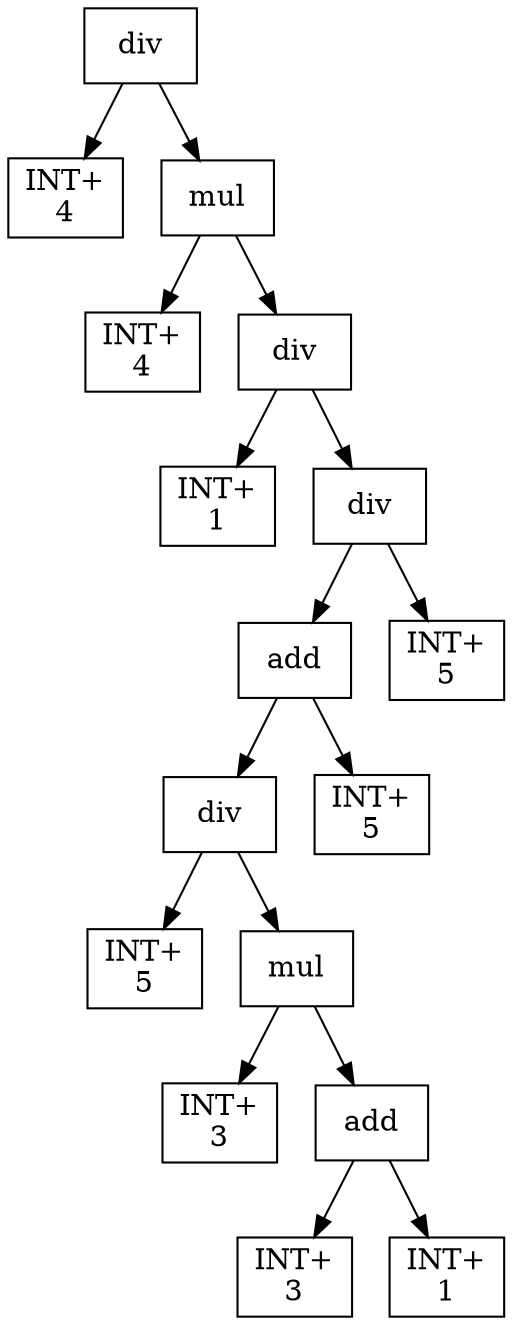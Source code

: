 digraph expr {
  node [shape=box];
  n1 [label="div"];
  n2 [label="INT+\n4"];
  n3 [label="mul"];
  n4 [label="INT+\n4"];
  n5 [label="div"];
  n6 [label="INT+\n1"];
  n7 [label="div"];
  n8 [label="add"];
  n9 [label="div"];
  n10 [label="INT+\n5"];
  n11 [label="mul"];
  n12 [label="INT+\n3"];
  n13 [label="add"];
  n14 [label="INT+\n3"];
  n15 [label="INT+\n1"];
  n13 -> n14;
  n13 -> n15;
  n11 -> n12;
  n11 -> n13;
  n9 -> n10;
  n9 -> n11;
  n16 [label="INT+\n5"];
  n8 -> n9;
  n8 -> n16;
  n17 [label="INT+\n5"];
  n7 -> n8;
  n7 -> n17;
  n5 -> n6;
  n5 -> n7;
  n3 -> n4;
  n3 -> n5;
  n1 -> n2;
  n1 -> n3;
}
